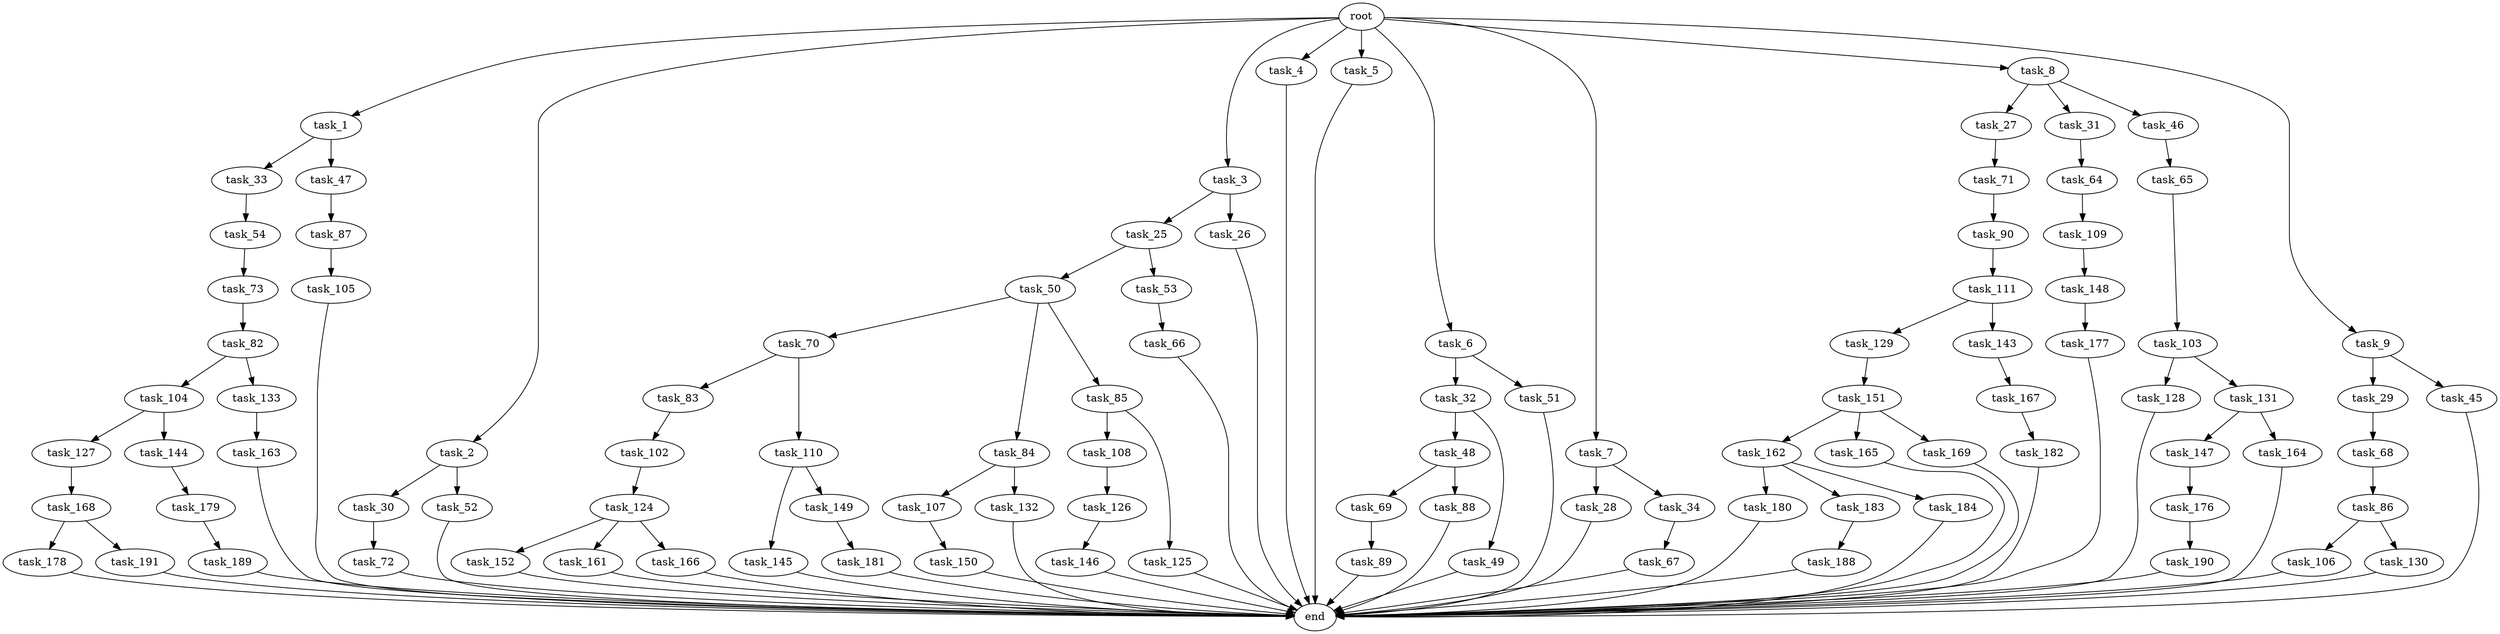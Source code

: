 digraph G {
  root [size="0.000000"];
  task_1 [size="1024.000000"];
  task_2 [size="1024.000000"];
  task_3 [size="1024.000000"];
  task_4 [size="1024.000000"];
  task_5 [size="1024.000000"];
  task_6 [size="1024.000000"];
  task_7 [size="1024.000000"];
  task_8 [size="1024.000000"];
  task_9 [size="1024.000000"];
  task_25 [size="34359738368.000000"];
  task_26 [size="34359738368.000000"];
  task_27 [size="549755813888.000000"];
  task_28 [size="137438953472.000000"];
  task_29 [size="137438953472.000000"];
  task_30 [size="214748364800.000000"];
  task_31 [size="549755813888.000000"];
  task_32 [size="549755813888.000000"];
  task_33 [size="420906795008.000000"];
  task_34 [size="137438953472.000000"];
  task_45 [size="137438953472.000000"];
  task_46 [size="549755813888.000000"];
  task_47 [size="420906795008.000000"];
  task_48 [size="420906795008.000000"];
  task_49 [size="420906795008.000000"];
  task_50 [size="309237645312.000000"];
  task_51 [size="549755813888.000000"];
  task_52 [size="214748364800.000000"];
  task_53 [size="309237645312.000000"];
  task_54 [size="137438953472.000000"];
  task_64 [size="309237645312.000000"];
  task_65 [size="309237645312.000000"];
  task_66 [size="137438953472.000000"];
  task_67 [size="309237645312.000000"];
  task_68 [size="858993459200.000000"];
  task_69 [size="549755813888.000000"];
  task_70 [size="695784701952.000000"];
  task_71 [size="549755813888.000000"];
  task_72 [size="77309411328.000000"];
  task_73 [size="137438953472.000000"];
  task_82 [size="549755813888.000000"];
  task_83 [size="34359738368.000000"];
  task_84 [size="695784701952.000000"];
  task_85 [size="695784701952.000000"];
  task_86 [size="695784701952.000000"];
  task_87 [size="858993459200.000000"];
  task_88 [size="549755813888.000000"];
  task_89 [size="858993459200.000000"];
  task_90 [size="695784701952.000000"];
  task_102 [size="77309411328.000000"];
  task_103 [size="695784701952.000000"];
  task_104 [size="309237645312.000000"];
  task_105 [size="309237645312.000000"];
  task_106 [size="137438953472.000000"];
  task_107 [size="695784701952.000000"];
  task_108 [size="695784701952.000000"];
  task_109 [size="34359738368.000000"];
  task_110 [size="34359738368.000000"];
  task_111 [size="137438953472.000000"];
  task_124 [size="77309411328.000000"];
  task_125 [size="695784701952.000000"];
  task_126 [size="858993459200.000000"];
  task_127 [size="420906795008.000000"];
  task_128 [size="858993459200.000000"];
  task_129 [size="858993459200.000000"];
  task_130 [size="137438953472.000000"];
  task_131 [size="858993459200.000000"];
  task_132 [size="695784701952.000000"];
  task_133 [size="309237645312.000000"];
  task_143 [size="858993459200.000000"];
  task_144 [size="420906795008.000000"];
  task_145 [size="77309411328.000000"];
  task_146 [size="549755813888.000000"];
  task_147 [size="858993459200.000000"];
  task_148 [size="858993459200.000000"];
  task_149 [size="77309411328.000000"];
  task_150 [size="137438953472.000000"];
  task_151 [size="420906795008.000000"];
  task_152 [size="137438953472.000000"];
  task_161 [size="137438953472.000000"];
  task_162 [size="420906795008.000000"];
  task_163 [size="77309411328.000000"];
  task_164 [size="858993459200.000000"];
  task_165 [size="420906795008.000000"];
  task_166 [size="137438953472.000000"];
  task_167 [size="34359738368.000000"];
  task_168 [size="34359738368.000000"];
  task_169 [size="420906795008.000000"];
  task_176 [size="214748364800.000000"];
  task_177 [size="34359738368.000000"];
  task_178 [size="77309411328.000000"];
  task_179 [size="77309411328.000000"];
  task_180 [size="858993459200.000000"];
  task_181 [size="858993459200.000000"];
  task_182 [size="549755813888.000000"];
  task_183 [size="858993459200.000000"];
  task_184 [size="858993459200.000000"];
  task_188 [size="309237645312.000000"];
  task_189 [size="77309411328.000000"];
  task_190 [size="858993459200.000000"];
  task_191 [size="77309411328.000000"];
  end [size="0.000000"];

  root -> task_1 [size="1.000000"];
  root -> task_2 [size="1.000000"];
  root -> task_3 [size="1.000000"];
  root -> task_4 [size="1.000000"];
  root -> task_5 [size="1.000000"];
  root -> task_6 [size="1.000000"];
  root -> task_7 [size="1.000000"];
  root -> task_8 [size="1.000000"];
  root -> task_9 [size="1.000000"];
  task_1 -> task_33 [size="411041792.000000"];
  task_1 -> task_47 [size="411041792.000000"];
  task_2 -> task_30 [size="209715200.000000"];
  task_2 -> task_52 [size="209715200.000000"];
  task_3 -> task_25 [size="33554432.000000"];
  task_3 -> task_26 [size="33554432.000000"];
  task_4 -> end [size="1.000000"];
  task_5 -> end [size="1.000000"];
  task_6 -> task_32 [size="536870912.000000"];
  task_6 -> task_51 [size="536870912.000000"];
  task_7 -> task_28 [size="134217728.000000"];
  task_7 -> task_34 [size="134217728.000000"];
  task_8 -> task_27 [size="536870912.000000"];
  task_8 -> task_31 [size="536870912.000000"];
  task_8 -> task_46 [size="536870912.000000"];
  task_9 -> task_29 [size="134217728.000000"];
  task_9 -> task_45 [size="134217728.000000"];
  task_25 -> task_50 [size="301989888.000000"];
  task_25 -> task_53 [size="301989888.000000"];
  task_26 -> end [size="1.000000"];
  task_27 -> task_71 [size="536870912.000000"];
  task_28 -> end [size="1.000000"];
  task_29 -> task_68 [size="838860800.000000"];
  task_30 -> task_72 [size="75497472.000000"];
  task_31 -> task_64 [size="301989888.000000"];
  task_32 -> task_48 [size="411041792.000000"];
  task_32 -> task_49 [size="411041792.000000"];
  task_33 -> task_54 [size="134217728.000000"];
  task_34 -> task_67 [size="301989888.000000"];
  task_45 -> end [size="1.000000"];
  task_46 -> task_65 [size="301989888.000000"];
  task_47 -> task_87 [size="838860800.000000"];
  task_48 -> task_69 [size="536870912.000000"];
  task_48 -> task_88 [size="536870912.000000"];
  task_49 -> end [size="1.000000"];
  task_50 -> task_70 [size="679477248.000000"];
  task_50 -> task_84 [size="679477248.000000"];
  task_50 -> task_85 [size="679477248.000000"];
  task_51 -> end [size="1.000000"];
  task_52 -> end [size="1.000000"];
  task_53 -> task_66 [size="134217728.000000"];
  task_54 -> task_73 [size="134217728.000000"];
  task_64 -> task_109 [size="33554432.000000"];
  task_65 -> task_103 [size="679477248.000000"];
  task_66 -> end [size="1.000000"];
  task_67 -> end [size="1.000000"];
  task_68 -> task_86 [size="679477248.000000"];
  task_69 -> task_89 [size="838860800.000000"];
  task_70 -> task_83 [size="33554432.000000"];
  task_70 -> task_110 [size="33554432.000000"];
  task_71 -> task_90 [size="679477248.000000"];
  task_72 -> end [size="1.000000"];
  task_73 -> task_82 [size="536870912.000000"];
  task_82 -> task_104 [size="301989888.000000"];
  task_82 -> task_133 [size="301989888.000000"];
  task_83 -> task_102 [size="75497472.000000"];
  task_84 -> task_107 [size="679477248.000000"];
  task_84 -> task_132 [size="679477248.000000"];
  task_85 -> task_108 [size="679477248.000000"];
  task_85 -> task_125 [size="679477248.000000"];
  task_86 -> task_106 [size="134217728.000000"];
  task_86 -> task_130 [size="134217728.000000"];
  task_87 -> task_105 [size="301989888.000000"];
  task_88 -> end [size="1.000000"];
  task_89 -> end [size="1.000000"];
  task_90 -> task_111 [size="134217728.000000"];
  task_102 -> task_124 [size="75497472.000000"];
  task_103 -> task_128 [size="838860800.000000"];
  task_103 -> task_131 [size="838860800.000000"];
  task_104 -> task_127 [size="411041792.000000"];
  task_104 -> task_144 [size="411041792.000000"];
  task_105 -> end [size="1.000000"];
  task_106 -> end [size="1.000000"];
  task_107 -> task_150 [size="134217728.000000"];
  task_108 -> task_126 [size="838860800.000000"];
  task_109 -> task_148 [size="838860800.000000"];
  task_110 -> task_145 [size="75497472.000000"];
  task_110 -> task_149 [size="75497472.000000"];
  task_111 -> task_129 [size="838860800.000000"];
  task_111 -> task_143 [size="838860800.000000"];
  task_124 -> task_152 [size="134217728.000000"];
  task_124 -> task_161 [size="134217728.000000"];
  task_124 -> task_166 [size="134217728.000000"];
  task_125 -> end [size="1.000000"];
  task_126 -> task_146 [size="536870912.000000"];
  task_127 -> task_168 [size="33554432.000000"];
  task_128 -> end [size="1.000000"];
  task_129 -> task_151 [size="411041792.000000"];
  task_130 -> end [size="1.000000"];
  task_131 -> task_147 [size="838860800.000000"];
  task_131 -> task_164 [size="838860800.000000"];
  task_132 -> end [size="1.000000"];
  task_133 -> task_163 [size="75497472.000000"];
  task_143 -> task_167 [size="33554432.000000"];
  task_144 -> task_179 [size="75497472.000000"];
  task_145 -> end [size="1.000000"];
  task_146 -> end [size="1.000000"];
  task_147 -> task_176 [size="209715200.000000"];
  task_148 -> task_177 [size="33554432.000000"];
  task_149 -> task_181 [size="838860800.000000"];
  task_150 -> end [size="1.000000"];
  task_151 -> task_162 [size="411041792.000000"];
  task_151 -> task_165 [size="411041792.000000"];
  task_151 -> task_169 [size="411041792.000000"];
  task_152 -> end [size="1.000000"];
  task_161 -> end [size="1.000000"];
  task_162 -> task_180 [size="838860800.000000"];
  task_162 -> task_183 [size="838860800.000000"];
  task_162 -> task_184 [size="838860800.000000"];
  task_163 -> end [size="1.000000"];
  task_164 -> end [size="1.000000"];
  task_165 -> end [size="1.000000"];
  task_166 -> end [size="1.000000"];
  task_167 -> task_182 [size="536870912.000000"];
  task_168 -> task_178 [size="75497472.000000"];
  task_168 -> task_191 [size="75497472.000000"];
  task_169 -> end [size="1.000000"];
  task_176 -> task_190 [size="838860800.000000"];
  task_177 -> end [size="1.000000"];
  task_178 -> end [size="1.000000"];
  task_179 -> task_189 [size="75497472.000000"];
  task_180 -> end [size="1.000000"];
  task_181 -> end [size="1.000000"];
  task_182 -> end [size="1.000000"];
  task_183 -> task_188 [size="301989888.000000"];
  task_184 -> end [size="1.000000"];
  task_188 -> end [size="1.000000"];
  task_189 -> end [size="1.000000"];
  task_190 -> end [size="1.000000"];
  task_191 -> end [size="1.000000"];
}
